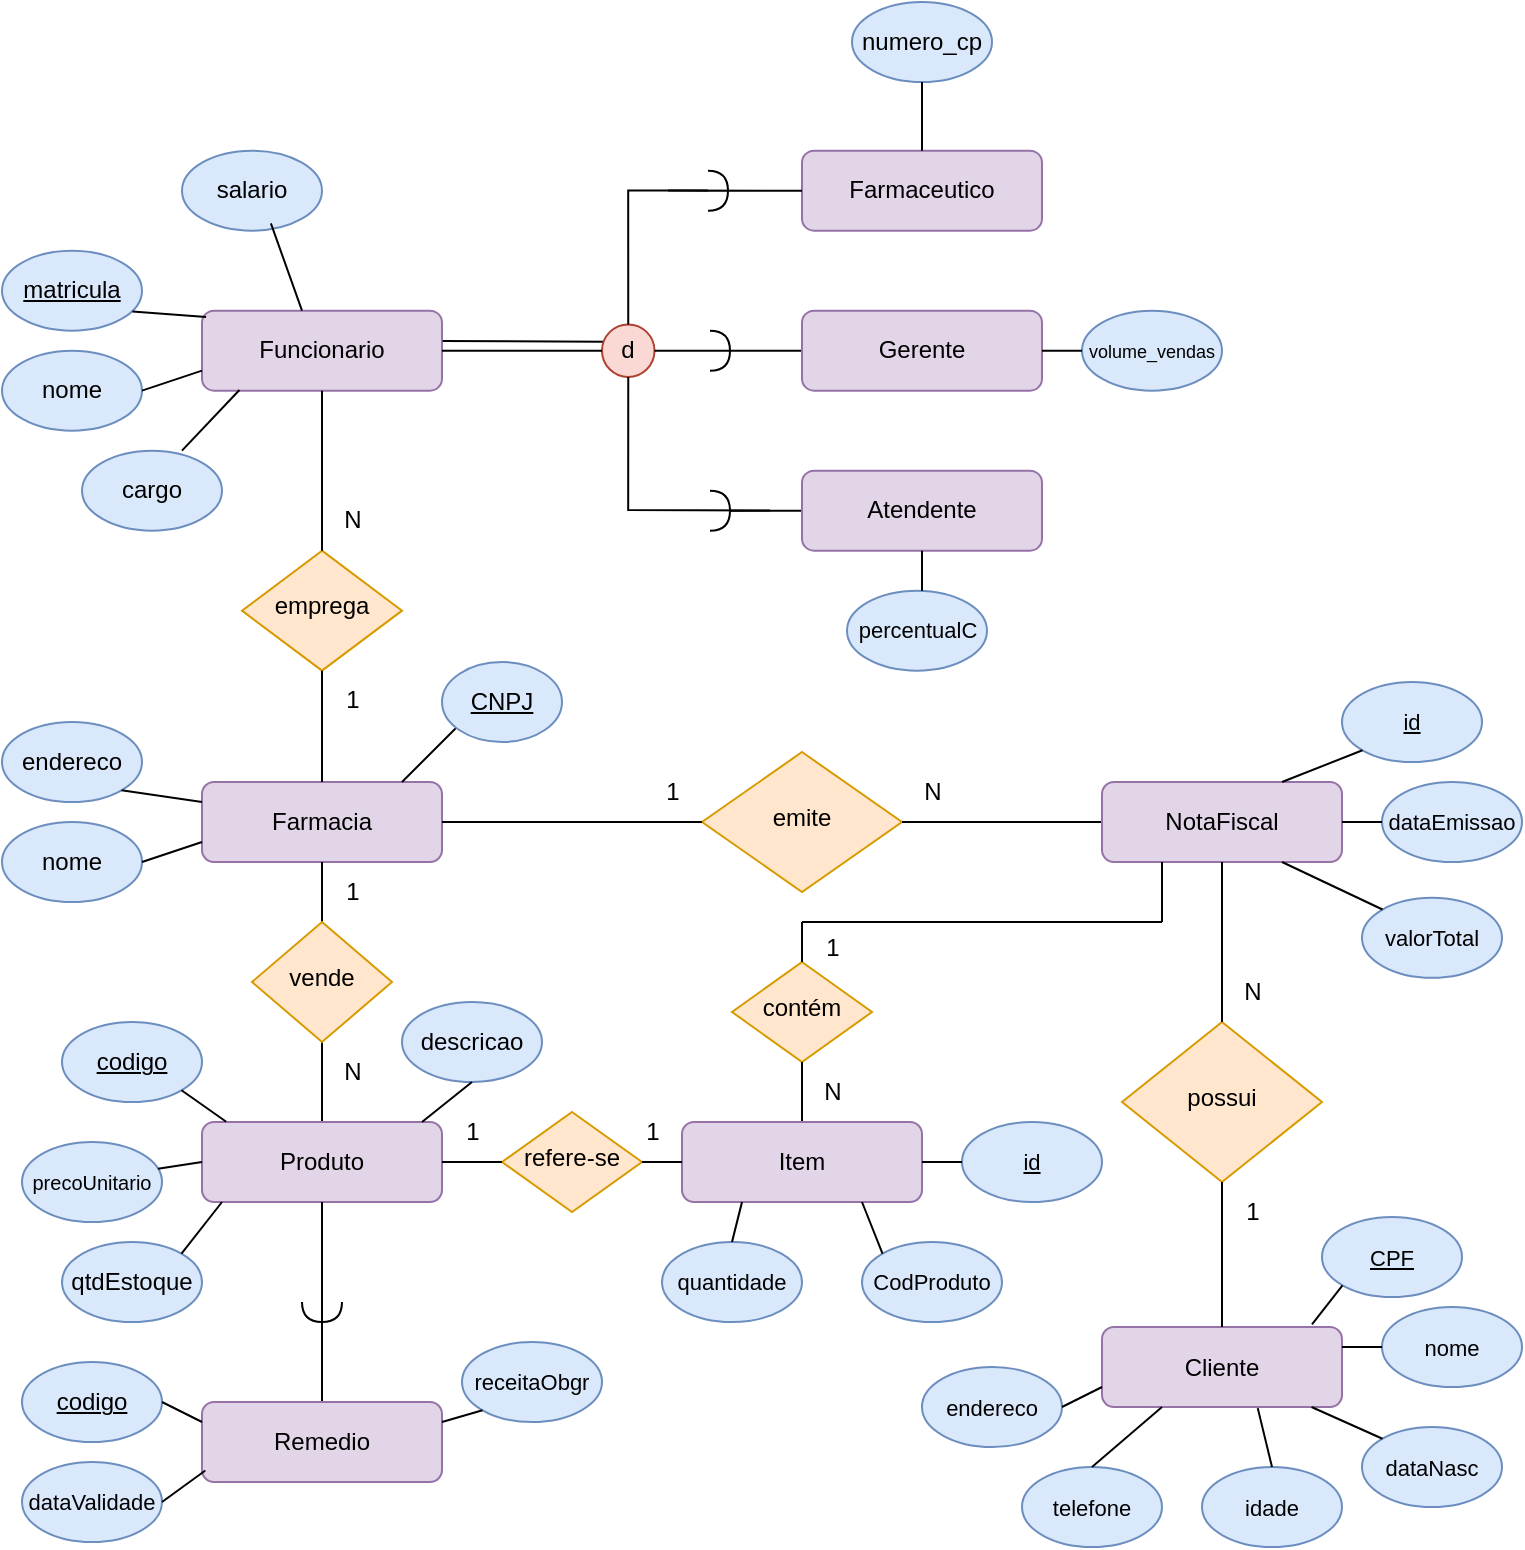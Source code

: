 <mxfile version="24.7.10">
  <diagram id="C5RBs43oDa-KdzZeNtuy" name="Page-1">
    <mxGraphModel dx="1009" dy="586" grid="1" gridSize="10" guides="1" tooltips="1" connect="1" arrows="1" fold="1" page="1" pageScale="1" pageWidth="827" pageHeight="1169" math="0" shadow="0">
      <root>
        <mxCell id="WIyWlLk6GJQsqaUBKTNV-0" />
        <mxCell id="WIyWlLk6GJQsqaUBKTNV-1" parent="WIyWlLk6GJQsqaUBKTNV-0" />
        <mxCell id="WIyWlLk6GJQsqaUBKTNV-3" value="Farmacia" style="rounded=1;whiteSpace=wrap;html=1;fontSize=12;glass=0;strokeWidth=1;shadow=0;fillColor=#e1d5e7;strokeColor=#9673a6;" parent="WIyWlLk6GJQsqaUBKTNV-1" vertex="1">
          <mxGeometry x="160" y="420" width="120" height="40" as="geometry" />
        </mxCell>
        <mxCell id="WIyWlLk6GJQsqaUBKTNV-6" value="emprega" style="rhombus;whiteSpace=wrap;html=1;shadow=0;fontFamily=Helvetica;fontSize=12;align=center;strokeWidth=1;spacing=6;spacingTop=-4;fillColor=#ffe6cc;strokeColor=#d79b00;" parent="WIyWlLk6GJQsqaUBKTNV-1" vertex="1">
          <mxGeometry x="180" y="304.32" width="80" height="60" as="geometry" />
        </mxCell>
        <mxCell id="WIyWlLk6GJQsqaUBKTNV-11" value="Funcionario" style="rounded=1;whiteSpace=wrap;html=1;fontSize=12;glass=0;strokeWidth=1;shadow=0;fillColor=#e1d5e7;strokeColor=#9673a6;" parent="WIyWlLk6GJQsqaUBKTNV-1" vertex="1">
          <mxGeometry x="160" y="184.32" width="120" height="40" as="geometry" />
        </mxCell>
        <mxCell id="MK8fDPFh58A5NtxFeI1J-0" value="" style="endArrow=none;html=1;rounded=0;exitX=0.5;exitY=1;exitDx=0;exitDy=0;entryX=0.5;entryY=0;entryDx=0;entryDy=0;" parent="WIyWlLk6GJQsqaUBKTNV-1" source="WIyWlLk6GJQsqaUBKTNV-11" target="WIyWlLk6GJQsqaUBKTNV-6" edge="1">
          <mxGeometry width="50" height="50" relative="1" as="geometry">
            <mxPoint x="220" y="184.32" as="sourcePoint" />
            <mxPoint x="220" y="274.32" as="targetPoint" />
          </mxGeometry>
        </mxCell>
        <mxCell id="MK8fDPFh58A5NtxFeI1J-2" value="" style="endArrow=none;html=1;rounded=0;" parent="WIyWlLk6GJQsqaUBKTNV-1" edge="1">
          <mxGeometry width="50" height="50" relative="1" as="geometry">
            <mxPoint x="260" y="420" as="sourcePoint" />
            <mxPoint x="290" y="390" as="targetPoint" />
          </mxGeometry>
        </mxCell>
        <mxCell id="MK8fDPFh58A5NtxFeI1J-4" value="&lt;u&gt;CNPJ&lt;/u&gt;" style="ellipse;whiteSpace=wrap;html=1;fillColor=#dae8fc;strokeColor=#6c8ebf;" parent="WIyWlLk6GJQsqaUBKTNV-1" vertex="1">
          <mxGeometry x="280" y="360" width="60" height="40" as="geometry" />
        </mxCell>
        <mxCell id="MK8fDPFh58A5NtxFeI1J-5" value="nome" style="ellipse;whiteSpace=wrap;html=1;fillColor=#dae8fc;strokeColor=#6c8ebf;" parent="WIyWlLk6GJQsqaUBKTNV-1" vertex="1">
          <mxGeometry x="60" y="440" width="70" height="40" as="geometry" />
        </mxCell>
        <mxCell id="MK8fDPFh58A5NtxFeI1J-6" value="endereco" style="ellipse;whiteSpace=wrap;html=1;fillColor=#dae8fc;strokeColor=#6c8ebf;" parent="WIyWlLk6GJQsqaUBKTNV-1" vertex="1">
          <mxGeometry x="60" y="390" width="70" height="40" as="geometry" />
        </mxCell>
        <mxCell id="MK8fDPFh58A5NtxFeI1J-7" value="" style="endArrow=none;html=1;rounded=0;entryX=1;entryY=0.5;entryDx=0;entryDy=0;" parent="WIyWlLk6GJQsqaUBKTNV-1" target="MK8fDPFh58A5NtxFeI1J-5" edge="1">
          <mxGeometry width="50" height="50" relative="1" as="geometry">
            <mxPoint x="160" y="450" as="sourcePoint" />
            <mxPoint x="260" y="370" as="targetPoint" />
          </mxGeometry>
        </mxCell>
        <mxCell id="MK8fDPFh58A5NtxFeI1J-8" value="" style="endArrow=none;html=1;rounded=0;entryX=1;entryY=1;entryDx=0;entryDy=0;exitX=0;exitY=0.25;exitDx=0;exitDy=0;" parent="WIyWlLk6GJQsqaUBKTNV-1" source="WIyWlLk6GJQsqaUBKTNV-3" target="MK8fDPFh58A5NtxFeI1J-6" edge="1">
          <mxGeometry width="50" height="50" relative="1" as="geometry">
            <mxPoint x="170" y="420" as="sourcePoint" />
            <mxPoint x="220" y="370" as="targetPoint" />
          </mxGeometry>
        </mxCell>
        <mxCell id="MK8fDPFh58A5NtxFeI1J-9" value="&lt;u&gt;matricula&lt;/u&gt;" style="ellipse;whiteSpace=wrap;html=1;fillColor=#dae8fc;strokeColor=#6c8ebf;" parent="WIyWlLk6GJQsqaUBKTNV-1" vertex="1">
          <mxGeometry x="60" y="154.32" width="70" height="40" as="geometry" />
        </mxCell>
        <mxCell id="MK8fDPFh58A5NtxFeI1J-10" value="nome" style="ellipse;whiteSpace=wrap;html=1;fillColor=#dae8fc;strokeColor=#6c8ebf;" parent="WIyWlLk6GJQsqaUBKTNV-1" vertex="1">
          <mxGeometry x="60" y="204.32" width="70" height="40" as="geometry" />
        </mxCell>
        <mxCell id="MK8fDPFh58A5NtxFeI1J-11" value="cargo" style="ellipse;whiteSpace=wrap;html=1;fillColor=#dae8fc;strokeColor=#6c8ebf;" parent="WIyWlLk6GJQsqaUBKTNV-1" vertex="1">
          <mxGeometry x="100" y="254.32" width="70" height="40" as="geometry" />
        </mxCell>
        <mxCell id="MK8fDPFh58A5NtxFeI1J-12" value="salario" style="ellipse;whiteSpace=wrap;html=1;fillColor=#dae8fc;strokeColor=#6c8ebf;" parent="WIyWlLk6GJQsqaUBKTNV-1" vertex="1">
          <mxGeometry x="150" y="104.32" width="70" height="40" as="geometry" />
        </mxCell>
        <mxCell id="MK8fDPFh58A5NtxFeI1J-13" value="" style="endArrow=none;html=1;rounded=0;exitX=0.931;exitY=0.76;exitDx=0;exitDy=0;exitPerimeter=0;entryX=0.017;entryY=0.08;entryDx=0;entryDy=0;entryPerimeter=0;" parent="WIyWlLk6GJQsqaUBKTNV-1" source="MK8fDPFh58A5NtxFeI1J-9" target="WIyWlLk6GJQsqaUBKTNV-11" edge="1">
          <mxGeometry width="50" height="50" relative="1" as="geometry">
            <mxPoint x="360" y="184.32" as="sourcePoint" />
            <mxPoint x="410" y="134.32" as="targetPoint" />
          </mxGeometry>
        </mxCell>
        <mxCell id="MK8fDPFh58A5NtxFeI1J-14" value="" style="endArrow=none;html=1;rounded=0;exitX=1;exitY=0.5;exitDx=0;exitDy=0;entryX=0;entryY=0.75;entryDx=0;entryDy=0;" parent="WIyWlLk6GJQsqaUBKTNV-1" source="MK8fDPFh58A5NtxFeI1J-10" target="WIyWlLk6GJQsqaUBKTNV-11" edge="1">
          <mxGeometry width="50" height="50" relative="1" as="geometry">
            <mxPoint x="180" y="194.32" as="sourcePoint" />
            <mxPoint x="230" y="144.32" as="targetPoint" />
          </mxGeometry>
        </mxCell>
        <mxCell id="MK8fDPFh58A5NtxFeI1J-15" value="" style="endArrow=none;html=1;rounded=0;exitX=0.714;exitY=0;exitDx=0;exitDy=0;exitPerimeter=0;entryX=0.156;entryY=0.992;entryDx=0;entryDy=0;entryPerimeter=0;" parent="WIyWlLk6GJQsqaUBKTNV-1" source="MK8fDPFh58A5NtxFeI1J-11" target="WIyWlLk6GJQsqaUBKTNV-11" edge="1">
          <mxGeometry width="50" height="50" relative="1" as="geometry">
            <mxPoint x="180" y="194.32" as="sourcePoint" />
            <mxPoint x="230" y="144.32" as="targetPoint" />
          </mxGeometry>
        </mxCell>
        <mxCell id="MK8fDPFh58A5NtxFeI1J-16" value="" style="endArrow=none;html=1;rounded=0;exitX=0.635;exitY=0.909;exitDx=0;exitDy=0;exitPerimeter=0;" parent="WIyWlLk6GJQsqaUBKTNV-1" source="MK8fDPFh58A5NtxFeI1J-12" edge="1">
          <mxGeometry width="50" height="50" relative="1" as="geometry">
            <mxPoint x="180" y="194.32" as="sourcePoint" />
            <mxPoint x="210" y="184.32" as="targetPoint" />
          </mxGeometry>
        </mxCell>
        <mxCell id="MK8fDPFh58A5NtxFeI1J-17" value="" style="endArrow=none;html=1;rounded=0;exitX=1.003;exitY=0.38;exitDx=0;exitDy=0;exitPerimeter=0;entryX=0.061;entryY=0.332;entryDx=0;entryDy=0;entryPerimeter=0;strokeColor=#000000;" parent="WIyWlLk6GJQsqaUBKTNV-1" source="WIyWlLk6GJQsqaUBKTNV-11" target="MK8fDPFh58A5NtxFeI1J-19" edge="1">
          <mxGeometry width="50" height="50" relative="1" as="geometry">
            <mxPoint x="280" y="239.6" as="sourcePoint" />
            <mxPoint x="360" y="239.6" as="targetPoint" />
          </mxGeometry>
        </mxCell>
        <mxCell id="MK8fDPFh58A5NtxFeI1J-19" value="d" style="ellipse;whiteSpace=wrap;html=1;aspect=fixed;fillColor=#fad9d5;strokeColor=#ae4132;" parent="WIyWlLk6GJQsqaUBKTNV-1" vertex="1">
          <mxGeometry x="360" y="191.2" width="26.25" height="26.25" as="geometry" />
        </mxCell>
        <mxCell id="MK8fDPFh58A5NtxFeI1J-31" value="" style="endArrow=none;html=1;rounded=0;exitX=1;exitY=0.5;exitDx=0;exitDy=0;entryX=0;entryY=0.5;entryDx=0;entryDy=0;" parent="WIyWlLk6GJQsqaUBKTNV-1" source="MK8fDPFh58A5NtxFeI1J-19" target="MK8fDPFh58A5NtxFeI1J-42" edge="1">
          <mxGeometry width="50" height="50" relative="1" as="geometry">
            <mxPoint x="340" y="184.32" as="sourcePoint" />
            <mxPoint x="440" y="204.32" as="targetPoint" />
          </mxGeometry>
        </mxCell>
        <mxCell id="MK8fDPFh58A5NtxFeI1J-34" value="" style="endArrow=none;html=1;rounded=0;entryX=0;entryY=0.5;entryDx=0;entryDy=0;" parent="WIyWlLk6GJQsqaUBKTNV-1" source="9b90MbuNXG74h5Mg-5Mk-2" target="MK8fDPFh58A5NtxFeI1J-41" edge="1">
          <mxGeometry width="50" height="50" relative="1" as="geometry">
            <mxPoint x="370" y="284.32" as="sourcePoint" />
            <mxPoint x="440" y="284.32" as="targetPoint" />
          </mxGeometry>
        </mxCell>
        <mxCell id="MK8fDPFh58A5NtxFeI1J-40" value="Farmaceutico" style="rounded=1;whiteSpace=wrap;html=1;fontSize=12;glass=0;strokeWidth=1;shadow=0;fillColor=#e1d5e7;strokeColor=#9673a6;" parent="WIyWlLk6GJQsqaUBKTNV-1" vertex="1">
          <mxGeometry x="460" y="104.32" width="120" height="40" as="geometry" />
        </mxCell>
        <mxCell id="MK8fDPFh58A5NtxFeI1J-41" value="Atendente" style="rounded=1;whiteSpace=wrap;html=1;fontSize=12;glass=0;strokeWidth=1;shadow=0;fillColor=#e1d5e7;strokeColor=#9673a6;" parent="WIyWlLk6GJQsqaUBKTNV-1" vertex="1">
          <mxGeometry x="460" y="264.32" width="120" height="40" as="geometry" />
        </mxCell>
        <mxCell id="MK8fDPFh58A5NtxFeI1J-42" value="Gerente" style="rounded=1;whiteSpace=wrap;html=1;fontSize=12;glass=0;strokeWidth=1;shadow=0;fillColor=#e1d5e7;strokeColor=#9673a6;" parent="WIyWlLk6GJQsqaUBKTNV-1" vertex="1">
          <mxGeometry x="460" y="184.32" width="120" height="40" as="geometry" />
        </mxCell>
        <mxCell id="MK8fDPFh58A5NtxFeI1J-45" value="numero_cp" style="ellipse;whiteSpace=wrap;html=1;fillColor=#dae8fc;strokeColor=#6c8ebf;" parent="WIyWlLk6GJQsqaUBKTNV-1" vertex="1">
          <mxGeometry x="485" y="30" width="70" height="40" as="geometry" />
        </mxCell>
        <mxCell id="MK8fDPFh58A5NtxFeI1J-48" value="&lt;font style=&quot;font-size: 9px;&quot;&gt;volume_vendas&lt;/font&gt;" style="ellipse;whiteSpace=wrap;html=1;fillColor=#dae8fc;strokeColor=#6c8ebf;" parent="WIyWlLk6GJQsqaUBKTNV-1" vertex="1">
          <mxGeometry x="600" y="184.33" width="70" height="40" as="geometry" />
        </mxCell>
        <mxCell id="MK8fDPFh58A5NtxFeI1J-50" value="&lt;font style=&quot;font-size: 11px;&quot;&gt;percentualC&lt;/font&gt;" style="ellipse;whiteSpace=wrap;html=1;fillColor=#dae8fc;strokeColor=#6c8ebf;" parent="WIyWlLk6GJQsqaUBKTNV-1" vertex="1">
          <mxGeometry x="482.5" y="324.32" width="70" height="40" as="geometry" />
        </mxCell>
        <mxCell id="MK8fDPFh58A5NtxFeI1J-52" value="" style="endArrow=none;html=1;rounded=0;entryX=0.5;entryY=1;entryDx=0;entryDy=0;exitX=0.5;exitY=0;exitDx=0;exitDy=0;" parent="WIyWlLk6GJQsqaUBKTNV-1" target="MK8fDPFh58A5NtxFeI1J-45" edge="1" source="MK8fDPFh58A5NtxFeI1J-40">
          <mxGeometry width="50" height="50" relative="1" as="geometry">
            <mxPoint x="580" y="114.32" as="sourcePoint" />
            <mxPoint x="560" y="90.32" as="targetPoint" />
          </mxGeometry>
        </mxCell>
        <mxCell id="MK8fDPFh58A5NtxFeI1J-54" value="" style="endArrow=none;html=1;rounded=0;entryX=0;entryY=0.5;entryDx=0;entryDy=0;exitX=1;exitY=0.5;exitDx=0;exitDy=0;" parent="WIyWlLk6GJQsqaUBKTNV-1" source="MK8fDPFh58A5NtxFeI1J-42" target="MK8fDPFh58A5NtxFeI1J-48" edge="1">
          <mxGeometry width="50" height="50" relative="1" as="geometry">
            <mxPoint x="565" y="134.32" as="sourcePoint" />
            <mxPoint x="580" y="110.32" as="targetPoint" />
          </mxGeometry>
        </mxCell>
        <mxCell id="MK8fDPFh58A5NtxFeI1J-55" value="" style="endArrow=none;html=1;rounded=0;entryX=0.5;entryY=0;entryDx=0;entryDy=0;exitX=0.5;exitY=1;exitDx=0;exitDy=0;" parent="WIyWlLk6GJQsqaUBKTNV-1" source="MK8fDPFh58A5NtxFeI1J-41" edge="1">
          <mxGeometry width="50" height="50" relative="1" as="geometry">
            <mxPoint x="575" y="144.32" as="sourcePoint" />
            <mxPoint x="520" y="324.32" as="targetPoint" />
          </mxGeometry>
        </mxCell>
        <mxCell id="MK8fDPFh58A5NtxFeI1J-57" value="" style="endArrow=none;html=1;rounded=0;exitX=1;exitY=0.5;exitDx=0;exitDy=0;entryX=0;entryY=0.5;entryDx=0;entryDy=0;entryPerimeter=0;fontColor=#FF0000;strokeColor=#000000;" parent="WIyWlLk6GJQsqaUBKTNV-1" source="WIyWlLk6GJQsqaUBKTNV-11" target="MK8fDPFh58A5NtxFeI1J-19" edge="1">
          <mxGeometry width="50" height="50" relative="1" as="geometry">
            <mxPoint x="260" y="270" as="sourcePoint" />
            <mxPoint x="310" y="220" as="targetPoint" />
          </mxGeometry>
        </mxCell>
        <mxCell id="9b90MbuNXG74h5Mg-5Mk-79" style="edgeStyle=orthogonalEdgeStyle;rounded=0;orthogonalLoop=1;jettySize=auto;html=1;exitX=0;exitY=0.5;exitDx=0;exitDy=0;exitPerimeter=0;entryX=0;entryY=0.5;entryDx=0;entryDy=0;endArrow=none;endFill=0;" parent="WIyWlLk6GJQsqaUBKTNV-1" source="9b90MbuNXG74h5Mg-5Mk-0" target="MK8fDPFh58A5NtxFeI1J-40" edge="1">
          <mxGeometry relative="1" as="geometry">
            <Array as="points">
              <mxPoint x="393" y="124" />
              <mxPoint x="443" y="124" />
            </Array>
          </mxGeometry>
        </mxCell>
        <mxCell id="9b90MbuNXG74h5Mg-5Mk-80" style="edgeStyle=orthogonalEdgeStyle;rounded=0;orthogonalLoop=1;jettySize=auto;html=1;entryX=0.5;entryY=0;entryDx=0;entryDy=0;endArrow=none;endFill=0;" parent="WIyWlLk6GJQsqaUBKTNV-1" source="9b90MbuNXG74h5Mg-5Mk-0" target="MK8fDPFh58A5NtxFeI1J-19" edge="1">
          <mxGeometry relative="1" as="geometry" />
        </mxCell>
        <mxCell id="9b90MbuNXG74h5Mg-5Mk-0" value="" style="shape=requiredInterface;html=1;verticalLabelPosition=bottom;sketch=0;" parent="WIyWlLk6GJQsqaUBKTNV-1" vertex="1">
          <mxGeometry x="413" y="114.32" width="10" height="20" as="geometry" />
        </mxCell>
        <mxCell id="9b90MbuNXG74h5Mg-5Mk-1" value="" style="shape=requiredInterface;html=1;verticalLabelPosition=bottom;sketch=0;" parent="WIyWlLk6GJQsqaUBKTNV-1" vertex="1">
          <mxGeometry x="414" y="194.33" width="10" height="20" as="geometry" />
        </mxCell>
        <mxCell id="9b90MbuNXG74h5Mg-5Mk-77" style="edgeStyle=orthogonalEdgeStyle;rounded=0;orthogonalLoop=1;jettySize=auto;html=1;exitX=1;exitY=0.5;exitDx=0;exitDy=0;exitPerimeter=0;endArrow=none;endFill=0;entryX=0.5;entryY=1;entryDx=0;entryDy=0;" parent="WIyWlLk6GJQsqaUBKTNV-1" source="9b90MbuNXG74h5Mg-5Mk-2" target="MK8fDPFh58A5NtxFeI1J-19" edge="1">
          <mxGeometry relative="1" as="geometry">
            <mxPoint x="370" y="284.439" as="targetPoint" />
            <Array as="points">
              <mxPoint x="444" y="284" />
              <mxPoint x="373" y="284" />
            </Array>
          </mxGeometry>
        </mxCell>
        <mxCell id="9b90MbuNXG74h5Mg-5Mk-2" value="" style="shape=requiredInterface;html=1;verticalLabelPosition=bottom;sketch=0;" parent="WIyWlLk6GJQsqaUBKTNV-1" vertex="1">
          <mxGeometry x="414" y="274.32" width="10" height="20" as="geometry" />
        </mxCell>
        <mxCell id="9b90MbuNXG74h5Mg-5Mk-4" value="" style="endArrow=none;html=1;rounded=0;exitX=0.5;exitY=0;exitDx=0;exitDy=0;entryX=0.5;entryY=1;entryDx=0;entryDy=0;" parent="WIyWlLk6GJQsqaUBKTNV-1" source="WIyWlLk6GJQsqaUBKTNV-3" target="WIyWlLk6GJQsqaUBKTNV-6" edge="1">
          <mxGeometry width="50" height="50" relative="1" as="geometry">
            <mxPoint x="310" y="420" as="sourcePoint" />
            <mxPoint x="360" y="370" as="targetPoint" />
          </mxGeometry>
        </mxCell>
        <mxCell id="9b90MbuNXG74h5Mg-5Mk-5" value="" style="endArrow=none;html=1;rounded=0;exitX=0.5;exitY=1;exitDx=0;exitDy=0;" parent="WIyWlLk6GJQsqaUBKTNV-1" source="9b90MbuNXG74h5Mg-5Mk-7" edge="1">
          <mxGeometry width="50" height="50" relative="1" as="geometry">
            <mxPoint x="310" y="540" as="sourcePoint" />
            <mxPoint x="220" y="590" as="targetPoint" />
          </mxGeometry>
        </mxCell>
        <mxCell id="9b90MbuNXG74h5Mg-5Mk-9" value="Produto" style="rounded=1;whiteSpace=wrap;html=1;fontSize=12;glass=0;strokeWidth=1;shadow=0;fillColor=#e1d5e7;strokeColor=#9673a6;" parent="WIyWlLk6GJQsqaUBKTNV-1" vertex="1">
          <mxGeometry x="160" y="590" width="120" height="40" as="geometry" />
        </mxCell>
        <mxCell id="9b90MbuNXG74h5Mg-5Mk-10" value="descricao" style="ellipse;whiteSpace=wrap;html=1;fillColor=#dae8fc;strokeColor=#6c8ebf;" parent="WIyWlLk6GJQsqaUBKTNV-1" vertex="1">
          <mxGeometry x="260" y="530" width="70" height="40" as="geometry" />
        </mxCell>
        <mxCell id="9b90MbuNXG74h5Mg-5Mk-11" value="qtdEstoque" style="ellipse;whiteSpace=wrap;html=1;fillColor=#dae8fc;strokeColor=#6c8ebf;" parent="WIyWlLk6GJQsqaUBKTNV-1" vertex="1">
          <mxGeometry x="90" y="650" width="70" height="40" as="geometry" />
        </mxCell>
        <mxCell id="9b90MbuNXG74h5Mg-5Mk-12" value="&lt;font style=&quot;font-size: 10px;&quot;&gt;precoUnitario&lt;/font&gt;" style="ellipse;whiteSpace=wrap;html=1;fillColor=#dae8fc;strokeColor=#6c8ebf;" parent="WIyWlLk6GJQsqaUBKTNV-1" vertex="1">
          <mxGeometry x="70" y="600" width="70" height="40" as="geometry" />
        </mxCell>
        <mxCell id="9b90MbuNXG74h5Mg-5Mk-13" value="&lt;u&gt;codigo&lt;/u&gt;" style="ellipse;whiteSpace=wrap;html=1;fillColor=#dae8fc;strokeColor=#6c8ebf;" parent="WIyWlLk6GJQsqaUBKTNV-1" vertex="1">
          <mxGeometry x="90" y="540" width="70" height="40" as="geometry" />
        </mxCell>
        <mxCell id="9b90MbuNXG74h5Mg-5Mk-14" value="" style="endArrow=none;html=1;rounded=0;exitX=1;exitY=0;exitDx=0;exitDy=0;" parent="WIyWlLk6GJQsqaUBKTNV-1" source="9b90MbuNXG74h5Mg-5Mk-11" edge="1">
          <mxGeometry width="50" height="50" relative="1" as="geometry">
            <mxPoint x="310" y="640" as="sourcePoint" />
            <mxPoint x="170" y="630" as="targetPoint" />
          </mxGeometry>
        </mxCell>
        <mxCell id="9b90MbuNXG74h5Mg-5Mk-15" value="" style="endArrow=none;html=1;rounded=0;exitX=0.971;exitY=0.335;exitDx=0;exitDy=0;entryX=0;entryY=0.5;entryDx=0;entryDy=0;exitPerimeter=0;" parent="WIyWlLk6GJQsqaUBKTNV-1" source="9b90MbuNXG74h5Mg-5Mk-12" target="9b90MbuNXG74h5Mg-5Mk-9" edge="1">
          <mxGeometry width="50" height="50" relative="1" as="geometry">
            <mxPoint x="149" y="676" as="sourcePoint" />
            <mxPoint x="200" y="640" as="targetPoint" />
          </mxGeometry>
        </mxCell>
        <mxCell id="9b90MbuNXG74h5Mg-5Mk-16" value="" style="endArrow=none;html=1;rounded=0;exitX=1;exitY=1;exitDx=0;exitDy=0;entryX=0.101;entryY=-0.003;entryDx=0;entryDy=0;entryPerimeter=0;" parent="WIyWlLk6GJQsqaUBKTNV-1" source="9b90MbuNXG74h5Mg-5Mk-13" target="9b90MbuNXG74h5Mg-5Mk-9" edge="1">
          <mxGeometry width="50" height="50" relative="1" as="geometry">
            <mxPoint x="159" y="686" as="sourcePoint" />
            <mxPoint x="210" y="650" as="targetPoint" />
          </mxGeometry>
        </mxCell>
        <mxCell id="9b90MbuNXG74h5Mg-5Mk-17" value="" style="endArrow=none;html=1;rounded=0;exitX=1;exitY=0;exitDx=0;exitDy=0;entryX=0.5;entryY=1;entryDx=0;entryDy=0;" parent="WIyWlLk6GJQsqaUBKTNV-1" target="9b90MbuNXG74h5Mg-5Mk-10" edge="1">
          <mxGeometry width="50" height="50" relative="1" as="geometry">
            <mxPoint x="270" y="590" as="sourcePoint" />
            <mxPoint x="321" y="554" as="targetPoint" />
          </mxGeometry>
        </mxCell>
        <mxCell id="9b90MbuNXG74h5Mg-5Mk-18" value="" style="endArrow=none;html=1;rounded=0;" parent="WIyWlLk6GJQsqaUBKTNV-1" edge="1">
          <mxGeometry width="50" height="50" relative="1" as="geometry">
            <mxPoint x="220" y="680" as="sourcePoint" />
            <mxPoint x="220" y="750" as="targetPoint" />
          </mxGeometry>
        </mxCell>
        <mxCell id="9b90MbuNXG74h5Mg-5Mk-19" value="" style="endArrow=none;html=1;rounded=0;exitX=0.5;exitY=1;exitDx=0;exitDy=0;entryX=0.5;entryY=0;entryDx=0;entryDy=0;" parent="WIyWlLk6GJQsqaUBKTNV-1" source="WIyWlLk6GJQsqaUBKTNV-3" target="9b90MbuNXG74h5Mg-5Mk-7" edge="1">
          <mxGeometry width="50" height="50" relative="1" as="geometry">
            <mxPoint x="220" y="460" as="sourcePoint" />
            <mxPoint x="220" y="485" as="targetPoint" />
          </mxGeometry>
        </mxCell>
        <mxCell id="9b90MbuNXG74h5Mg-5Mk-7" value="vende" style="rhombus;whiteSpace=wrap;html=1;shadow=0;fontFamily=Helvetica;fontSize=12;align=center;strokeWidth=1;spacing=6;spacingTop=-4;fillColor=#ffe6cc;strokeColor=#d79b00;" parent="WIyWlLk6GJQsqaUBKTNV-1" vertex="1">
          <mxGeometry x="185" y="490" width="70" height="60" as="geometry" />
        </mxCell>
        <mxCell id="9b90MbuNXG74h5Mg-5Mk-21" value="" style="endArrow=none;html=1;rounded=0;exitX=0.5;exitY=1;exitDx=0;exitDy=0;" parent="WIyWlLk6GJQsqaUBKTNV-1" source="9b90MbuNXG74h5Mg-5Mk-9" target="9b90MbuNXG74h5Mg-5Mk-20" edge="1">
          <mxGeometry width="50" height="50" relative="1" as="geometry">
            <mxPoint x="220" y="630" as="sourcePoint" />
            <mxPoint x="220" y="750" as="targetPoint" />
          </mxGeometry>
        </mxCell>
        <mxCell id="9b90MbuNXG74h5Mg-5Mk-20" value="" style="shape=requiredInterface;html=1;verticalLabelPosition=bottom;sketch=0;direction=south;" parent="WIyWlLk6GJQsqaUBKTNV-1" vertex="1">
          <mxGeometry x="210" y="680" width="20" height="10" as="geometry" />
        </mxCell>
        <mxCell id="9b90MbuNXG74h5Mg-5Mk-22" value="Remedio" style="rounded=1;whiteSpace=wrap;html=1;fontSize=12;glass=0;strokeWidth=1;shadow=0;fillColor=#e1d5e7;strokeColor=#9673a6;" parent="WIyWlLk6GJQsqaUBKTNV-1" vertex="1">
          <mxGeometry x="160" y="730" width="120" height="40" as="geometry" />
        </mxCell>
        <mxCell id="9b90MbuNXG74h5Mg-5Mk-24" value="&lt;font style=&quot;font-size: 11px;&quot;&gt;receitaObgr&lt;/font&gt;" style="ellipse;whiteSpace=wrap;html=1;fillColor=#dae8fc;strokeColor=#6c8ebf;" parent="WIyWlLk6GJQsqaUBKTNV-1" vertex="1">
          <mxGeometry x="290" y="700" width="70" height="40" as="geometry" />
        </mxCell>
        <mxCell id="9b90MbuNXG74h5Mg-5Mk-25" value="&lt;u&gt;codigo&lt;/u&gt;" style="ellipse;whiteSpace=wrap;html=1;fillColor=#dae8fc;strokeColor=#6c8ebf;" parent="WIyWlLk6GJQsqaUBKTNV-1" vertex="1">
          <mxGeometry x="70" y="710" width="70" height="40" as="geometry" />
        </mxCell>
        <mxCell id="9b90MbuNXG74h5Mg-5Mk-26" value="&lt;font style=&quot;font-size: 11px;&quot;&gt;dataValidade&lt;/font&gt;" style="ellipse;whiteSpace=wrap;html=1;fillColor=#dae8fc;strokeColor=#6c8ebf;" parent="WIyWlLk6GJQsqaUBKTNV-1" vertex="1">
          <mxGeometry x="70" y="760" width="70" height="40" as="geometry" />
        </mxCell>
        <mxCell id="9b90MbuNXG74h5Mg-5Mk-27" value="" style="endArrow=none;html=1;rounded=0;exitX=1;exitY=0.5;exitDx=0;exitDy=0;entryX=0.014;entryY=0.857;entryDx=0;entryDy=0;entryPerimeter=0;" parent="WIyWlLk6GJQsqaUBKTNV-1" source="9b90MbuNXG74h5Mg-5Mk-26" target="9b90MbuNXG74h5Mg-5Mk-22" edge="1">
          <mxGeometry width="50" height="50" relative="1" as="geometry">
            <mxPoint x="270" y="790" as="sourcePoint" />
            <mxPoint x="320" y="740" as="targetPoint" />
          </mxGeometry>
        </mxCell>
        <mxCell id="9b90MbuNXG74h5Mg-5Mk-28" value="" style="endArrow=none;html=1;rounded=0;exitX=1;exitY=0.5;exitDx=0;exitDy=0;entryX=0;entryY=0.25;entryDx=0;entryDy=0;" parent="WIyWlLk6GJQsqaUBKTNV-1" source="9b90MbuNXG74h5Mg-5Mk-25" target="9b90MbuNXG74h5Mg-5Mk-22" edge="1">
          <mxGeometry width="50" height="50" relative="1" as="geometry">
            <mxPoint x="150" y="800" as="sourcePoint" />
            <mxPoint x="200" y="780" as="targetPoint" />
          </mxGeometry>
        </mxCell>
        <mxCell id="9b90MbuNXG74h5Mg-5Mk-29" value="" style="endArrow=none;html=1;rounded=0;exitX=1;exitY=0.25;exitDx=0;exitDy=0;entryX=0;entryY=1;entryDx=0;entryDy=0;" parent="WIyWlLk6GJQsqaUBKTNV-1" source="9b90MbuNXG74h5Mg-5Mk-22" target="9b90MbuNXG74h5Mg-5Mk-24" edge="1">
          <mxGeometry width="50" height="50" relative="1" as="geometry">
            <mxPoint x="160" y="810" as="sourcePoint" />
            <mxPoint x="210" y="790" as="targetPoint" />
          </mxGeometry>
        </mxCell>
        <mxCell id="9b90MbuNXG74h5Mg-5Mk-30" value="emite" style="rhombus;whiteSpace=wrap;html=1;shadow=0;fontFamily=Helvetica;fontSize=12;align=center;strokeWidth=1;spacing=6;spacingTop=-4;fillColor=#ffe6cc;strokeColor=#d79b00;" parent="WIyWlLk6GJQsqaUBKTNV-1" vertex="1">
          <mxGeometry x="410" y="405" width="100" height="70" as="geometry" />
        </mxCell>
        <mxCell id="9b90MbuNXG74h5Mg-5Mk-31" value="" style="endArrow=none;html=1;rounded=0;exitX=1;exitY=0.5;exitDx=0;exitDy=0;entryX=0;entryY=0.5;entryDx=0;entryDy=0;" parent="WIyWlLk6GJQsqaUBKTNV-1" source="WIyWlLk6GJQsqaUBKTNV-3" target="9b90MbuNXG74h5Mg-5Mk-30" edge="1">
          <mxGeometry width="50" height="50" relative="1" as="geometry">
            <mxPoint x="420" y="480" as="sourcePoint" />
            <mxPoint x="350" y="440" as="targetPoint" />
          </mxGeometry>
        </mxCell>
        <mxCell id="9b90MbuNXG74h5Mg-5Mk-32" value="" style="endArrow=none;html=1;rounded=0;exitX=1;exitY=0.5;exitDx=0;exitDy=0;entryX=0;entryY=0.5;entryDx=0;entryDy=0;" parent="WIyWlLk6GJQsqaUBKTNV-1" source="9b90MbuNXG74h5Mg-5Mk-30" target="9b90MbuNXG74h5Mg-5Mk-33" edge="1">
          <mxGeometry width="50" height="50" relative="1" as="geometry">
            <mxPoint x="420" y="480" as="sourcePoint" />
            <mxPoint x="520" y="440" as="targetPoint" />
          </mxGeometry>
        </mxCell>
        <mxCell id="9b90MbuNXG74h5Mg-5Mk-33" value="NotaFiscal" style="rounded=1;whiteSpace=wrap;html=1;fontSize=12;glass=0;strokeWidth=1;shadow=0;fillColor=#e1d5e7;strokeColor=#9673a6;" parent="WIyWlLk6GJQsqaUBKTNV-1" vertex="1">
          <mxGeometry x="610" y="420" width="120" height="40" as="geometry" />
        </mxCell>
        <mxCell id="9b90MbuNXG74h5Mg-5Mk-34" value="&lt;font style=&quot;font-size: 11px;&quot;&gt;valorTotal&lt;/font&gt;" style="ellipse;whiteSpace=wrap;html=1;fillColor=#dae8fc;strokeColor=#6c8ebf;" parent="WIyWlLk6GJQsqaUBKTNV-1" vertex="1">
          <mxGeometry x="740" y="477.9" width="70" height="40" as="geometry" />
        </mxCell>
        <mxCell id="9b90MbuNXG74h5Mg-5Mk-35" value="&lt;font style=&quot;font-size: 11px;&quot;&gt;dataEmissao&lt;/font&gt;" style="ellipse;whiteSpace=wrap;html=1;fillColor=#dae8fc;strokeColor=#6c8ebf;" parent="WIyWlLk6GJQsqaUBKTNV-1" vertex="1">
          <mxGeometry x="750" y="420" width="70" height="40" as="geometry" />
        </mxCell>
        <mxCell id="9b90MbuNXG74h5Mg-5Mk-36" value="&lt;font style=&quot;font-size: 11px;&quot;&gt;&lt;u&gt;id&lt;/u&gt;&lt;/font&gt;" style="ellipse;whiteSpace=wrap;html=1;fillColor=#dae8fc;strokeColor=#6c8ebf;" parent="WIyWlLk6GJQsqaUBKTNV-1" vertex="1">
          <mxGeometry x="730" y="370" width="70" height="40" as="geometry" />
        </mxCell>
        <mxCell id="9b90MbuNXG74h5Mg-5Mk-37" value="" style="endArrow=none;html=1;rounded=0;exitX=0.75;exitY=1;exitDx=0;exitDy=0;entryX=0;entryY=0;entryDx=0;entryDy=0;" parent="WIyWlLk6GJQsqaUBKTNV-1" source="9b90MbuNXG74h5Mg-5Mk-33" target="9b90MbuNXG74h5Mg-5Mk-34" edge="1">
          <mxGeometry width="50" height="50" relative="1" as="geometry">
            <mxPoint x="560" y="427.9" as="sourcePoint" />
            <mxPoint x="610" y="377.9" as="targetPoint" />
          </mxGeometry>
        </mxCell>
        <mxCell id="9b90MbuNXG74h5Mg-5Mk-39" value="" style="endArrow=none;html=1;rounded=0;exitX=0.75;exitY=0;exitDx=0;exitDy=0;entryX=0;entryY=1;entryDx=0;entryDy=0;" parent="WIyWlLk6GJQsqaUBKTNV-1" source="9b90MbuNXG74h5Mg-5Mk-33" target="9b90MbuNXG74h5Mg-5Mk-36" edge="1">
          <mxGeometry width="50" height="50" relative="1" as="geometry">
            <mxPoint x="710" y="467.9" as="sourcePoint" />
            <mxPoint x="730" y="410" as="targetPoint" />
          </mxGeometry>
        </mxCell>
        <mxCell id="9b90MbuNXG74h5Mg-5Mk-40" value="" style="endArrow=none;html=1;rounded=0;exitX=1;exitY=0.5;exitDx=0;exitDy=0;entryX=0;entryY=0.5;entryDx=0;entryDy=0;" parent="WIyWlLk6GJQsqaUBKTNV-1" source="9b90MbuNXG74h5Mg-5Mk-33" target="9b90MbuNXG74h5Mg-5Mk-35" edge="1">
          <mxGeometry width="50" height="50" relative="1" as="geometry">
            <mxPoint x="720" y="477.9" as="sourcePoint" />
            <mxPoint x="770" y="503.9" as="targetPoint" />
          </mxGeometry>
        </mxCell>
        <mxCell id="9b90MbuNXG74h5Mg-5Mk-41" value="possui" style="rhombus;whiteSpace=wrap;html=1;shadow=0;fontFamily=Helvetica;fontSize=12;align=center;strokeWidth=1;spacing=6;spacingTop=-4;fillColor=#ffe6cc;strokeColor=#d79b00;" parent="WIyWlLk6GJQsqaUBKTNV-1" vertex="1">
          <mxGeometry x="620" y="540" width="100" height="80" as="geometry" />
        </mxCell>
        <mxCell id="9b90MbuNXG74h5Mg-5Mk-42" value="" style="endArrow=none;html=1;rounded=0;entryX=0.5;entryY=1;entryDx=0;entryDy=0;exitX=0.5;exitY=0;exitDx=0;exitDy=0;" parent="WIyWlLk6GJQsqaUBKTNV-1" source="9b90MbuNXG74h5Mg-5Mk-41" target="9b90MbuNXG74h5Mg-5Mk-33" edge="1">
          <mxGeometry width="50" height="50" relative="1" as="geometry">
            <mxPoint x="580" y="530" as="sourcePoint" />
            <mxPoint x="630" y="480" as="targetPoint" />
          </mxGeometry>
        </mxCell>
        <mxCell id="9b90MbuNXG74h5Mg-5Mk-44" value="Cliente" style="rounded=1;whiteSpace=wrap;html=1;fontSize=12;glass=0;strokeWidth=1;shadow=0;fillColor=#e1d5e7;strokeColor=#9673a6;" parent="WIyWlLk6GJQsqaUBKTNV-1" vertex="1">
          <mxGeometry x="610" y="692.5" width="120" height="40" as="geometry" />
        </mxCell>
        <mxCell id="9b90MbuNXG74h5Mg-5Mk-45" value="&lt;font style=&quot;font-size: 11px;&quot;&gt;endereco&lt;/font&gt;" style="ellipse;whiteSpace=wrap;html=1;fillColor=#dae8fc;strokeColor=#6c8ebf;" parent="WIyWlLk6GJQsqaUBKTNV-1" vertex="1">
          <mxGeometry x="520" y="712.5" width="70" height="40" as="geometry" />
        </mxCell>
        <mxCell id="9b90MbuNXG74h5Mg-5Mk-46" value="&lt;font style=&quot;font-size: 11px;&quot;&gt;telefone&lt;/font&gt;" style="ellipse;whiteSpace=wrap;html=1;fillColor=#dae8fc;strokeColor=#6c8ebf;" parent="WIyWlLk6GJQsqaUBKTNV-1" vertex="1">
          <mxGeometry x="570" y="762.5" width="70" height="40" as="geometry" />
        </mxCell>
        <mxCell id="9b90MbuNXG74h5Mg-5Mk-47" value="&lt;font style=&quot;font-size: 11px;&quot;&gt;idade&lt;/font&gt;" style="ellipse;whiteSpace=wrap;html=1;fillColor=#dae8fc;strokeColor=#6c8ebf;" parent="WIyWlLk6GJQsqaUBKTNV-1" vertex="1">
          <mxGeometry x="660" y="762.5" width="70" height="40" as="geometry" />
        </mxCell>
        <mxCell id="9b90MbuNXG74h5Mg-5Mk-48" value="&lt;font style=&quot;font-size: 11px;&quot;&gt;dataNasc&lt;/font&gt;" style="ellipse;whiteSpace=wrap;html=1;fillColor=#dae8fc;strokeColor=#6c8ebf;" parent="WIyWlLk6GJQsqaUBKTNV-1" vertex="1">
          <mxGeometry x="740" y="742.5" width="70" height="40" as="geometry" />
        </mxCell>
        <mxCell id="9b90MbuNXG74h5Mg-5Mk-49" value="&lt;font style=&quot;font-size: 11px;&quot;&gt;nome&lt;/font&gt;" style="ellipse;whiteSpace=wrap;html=1;fillColor=#dae8fc;strokeColor=#6c8ebf;" parent="WIyWlLk6GJQsqaUBKTNV-1" vertex="1">
          <mxGeometry x="750" y="682.5" width="70" height="40" as="geometry" />
        </mxCell>
        <mxCell id="9b90MbuNXG74h5Mg-5Mk-50" value="&lt;font style=&quot;font-size: 11px;&quot;&gt;&lt;u&gt;CPF&lt;/u&gt;&lt;/font&gt;" style="ellipse;whiteSpace=wrap;html=1;fillColor=#dae8fc;strokeColor=#6c8ebf;" parent="WIyWlLk6GJQsqaUBKTNV-1" vertex="1">
          <mxGeometry x="720" y="637.5" width="70" height="40" as="geometry" />
        </mxCell>
        <mxCell id="9b90MbuNXG74h5Mg-5Mk-51" value="" style="endArrow=none;html=1;rounded=0;entryX=0;entryY=0.75;entryDx=0;entryDy=0;exitX=1;exitY=0.5;exitDx=0;exitDy=0;" parent="WIyWlLk6GJQsqaUBKTNV-1" source="9b90MbuNXG74h5Mg-5Mk-45" target="9b90MbuNXG74h5Mg-5Mk-44" edge="1">
          <mxGeometry width="50" height="50" relative="1" as="geometry">
            <mxPoint x="530" y="662.5" as="sourcePoint" />
            <mxPoint x="580" y="612.5" as="targetPoint" />
          </mxGeometry>
        </mxCell>
        <mxCell id="9b90MbuNXG74h5Mg-5Mk-52" value="" style="endArrow=none;html=1;rounded=0;entryX=0.25;entryY=1;entryDx=0;entryDy=0;exitX=0.5;exitY=0;exitDx=0;exitDy=0;" parent="WIyWlLk6GJQsqaUBKTNV-1" source="9b90MbuNXG74h5Mg-5Mk-46" target="9b90MbuNXG74h5Mg-5Mk-44" edge="1">
          <mxGeometry width="50" height="50" relative="1" as="geometry">
            <mxPoint x="600" y="742.5" as="sourcePoint" />
            <mxPoint x="620" y="732.5" as="targetPoint" />
          </mxGeometry>
        </mxCell>
        <mxCell id="9b90MbuNXG74h5Mg-5Mk-53" value="" style="endArrow=none;html=1;rounded=0;entryX=0.5;entryY=0;entryDx=0;entryDy=0;exitX=0.649;exitY=1.014;exitDx=0;exitDy=0;exitPerimeter=0;" parent="WIyWlLk6GJQsqaUBKTNV-1" source="9b90MbuNXG74h5Mg-5Mk-44" target="9b90MbuNXG74h5Mg-5Mk-47" edge="1">
          <mxGeometry width="50" height="50" relative="1" as="geometry">
            <mxPoint x="610" y="752.5" as="sourcePoint" />
            <mxPoint x="630" y="742.5" as="targetPoint" />
          </mxGeometry>
        </mxCell>
        <mxCell id="9b90MbuNXG74h5Mg-5Mk-54" value="" style="endArrow=none;html=1;rounded=0;entryX=0;entryY=0;entryDx=0;entryDy=0;" parent="WIyWlLk6GJQsqaUBKTNV-1" source="9b90MbuNXG74h5Mg-5Mk-44" target="9b90MbuNXG74h5Mg-5Mk-48" edge="1">
          <mxGeometry width="50" height="50" relative="1" as="geometry">
            <mxPoint x="620" y="762.5" as="sourcePoint" />
            <mxPoint x="640" y="752.5" as="targetPoint" />
          </mxGeometry>
        </mxCell>
        <mxCell id="9b90MbuNXG74h5Mg-5Mk-55" value="" style="endArrow=none;html=1;rounded=0;entryX=0;entryY=0.5;entryDx=0;entryDy=0;exitX=1;exitY=0.25;exitDx=0;exitDy=0;" parent="WIyWlLk6GJQsqaUBKTNV-1" source="9b90MbuNXG74h5Mg-5Mk-44" target="9b90MbuNXG74h5Mg-5Mk-49" edge="1">
          <mxGeometry width="50" height="50" relative="1" as="geometry">
            <mxPoint x="630" y="772.5" as="sourcePoint" />
            <mxPoint x="650" y="762.5" as="targetPoint" />
          </mxGeometry>
        </mxCell>
        <mxCell id="9b90MbuNXG74h5Mg-5Mk-56" value="" style="endArrow=none;html=1;rounded=0;entryX=0;entryY=1;entryDx=0;entryDy=0;exitX=0.875;exitY=-0.032;exitDx=0;exitDy=0;exitPerimeter=0;" parent="WIyWlLk6GJQsqaUBKTNV-1" source="9b90MbuNXG74h5Mg-5Mk-44" target="9b90MbuNXG74h5Mg-5Mk-50" edge="1">
          <mxGeometry width="50" height="50" relative="1" as="geometry">
            <mxPoint x="640" y="782.5" as="sourcePoint" />
            <mxPoint x="660" y="772.5" as="targetPoint" />
          </mxGeometry>
        </mxCell>
        <mxCell id="9b90MbuNXG74h5Mg-5Mk-57" value="" style="endArrow=none;html=1;rounded=0;" parent="WIyWlLk6GJQsqaUBKTNV-1" edge="1">
          <mxGeometry width="50" height="50" relative="1" as="geometry">
            <mxPoint x="460" y="490" as="sourcePoint" />
            <mxPoint x="640" y="490" as="targetPoint" />
          </mxGeometry>
        </mxCell>
        <mxCell id="9b90MbuNXG74h5Mg-5Mk-58" value="contém" style="rhombus;whiteSpace=wrap;html=1;shadow=0;fontFamily=Helvetica;fontSize=12;align=center;strokeWidth=1;spacing=6;spacingTop=-4;rotation=0;fillColor=#ffe6cc;strokeColor=#d79b00;" parent="WIyWlLk6GJQsqaUBKTNV-1" vertex="1">
          <mxGeometry x="425" y="510" width="70" height="50" as="geometry" />
        </mxCell>
        <mxCell id="9b90MbuNXG74h5Mg-5Mk-59" value="" style="endArrow=none;html=1;rounded=0;entryX=0.5;entryY=1;entryDx=0;entryDy=0;exitX=0.5;exitY=0;exitDx=0;exitDy=0;" parent="WIyWlLk6GJQsqaUBKTNV-1" source="9b90MbuNXG74h5Mg-5Mk-60" target="9b90MbuNXG74h5Mg-5Mk-58" edge="1">
          <mxGeometry width="50" height="50" relative="1" as="geometry">
            <mxPoint x="540" y="630" as="sourcePoint" />
            <mxPoint x="410" y="650" as="targetPoint" />
          </mxGeometry>
        </mxCell>
        <mxCell id="9b90MbuNXG74h5Mg-5Mk-60" value="Item" style="rounded=1;whiteSpace=wrap;html=1;fontSize=12;glass=0;strokeWidth=1;shadow=0;fillColor=#e1d5e7;strokeColor=#9673a6;" parent="WIyWlLk6GJQsqaUBKTNV-1" vertex="1">
          <mxGeometry x="400" y="590" width="120" height="40" as="geometry" />
        </mxCell>
        <mxCell id="9b90MbuNXG74h5Mg-5Mk-61" value="&lt;font style=&quot;font-size: 11px;&quot;&gt;quantidade&lt;/font&gt;" style="ellipse;whiteSpace=wrap;html=1;fillColor=#dae8fc;strokeColor=#6c8ebf;" parent="WIyWlLk6GJQsqaUBKTNV-1" vertex="1">
          <mxGeometry x="390" y="650" width="70" height="40" as="geometry" />
        </mxCell>
        <mxCell id="9b90MbuNXG74h5Mg-5Mk-62" value="&lt;span style=&quot;font-size: 11px;&quot;&gt;CodProduto&lt;/span&gt;" style="ellipse;whiteSpace=wrap;html=1;fillColor=#dae8fc;strokeColor=#6c8ebf;" parent="WIyWlLk6GJQsqaUBKTNV-1" vertex="1">
          <mxGeometry x="490" y="650" width="70" height="40" as="geometry" />
        </mxCell>
        <mxCell id="9b90MbuNXG74h5Mg-5Mk-63" value="&lt;font style=&quot;font-size: 11px;&quot;&gt;&lt;u&gt;id&lt;/u&gt;&lt;/font&gt;" style="ellipse;whiteSpace=wrap;html=1;fillColor=#dae8fc;strokeColor=#6c8ebf;" parent="WIyWlLk6GJQsqaUBKTNV-1" vertex="1">
          <mxGeometry x="540" y="590" width="70" height="40" as="geometry" />
        </mxCell>
        <mxCell id="9b90MbuNXG74h5Mg-5Mk-64" value="" style="endArrow=none;html=1;rounded=0;entryX=0.25;entryY=1;entryDx=0;entryDy=0;exitX=0.5;exitY=0;exitDx=0;exitDy=0;" parent="WIyWlLk6GJQsqaUBKTNV-1" source="9b90MbuNXG74h5Mg-5Mk-61" target="9b90MbuNXG74h5Mg-5Mk-60" edge="1">
          <mxGeometry width="50" height="50" relative="1" as="geometry">
            <mxPoint x="400" y="740" as="sourcePoint" />
            <mxPoint x="450" y="690" as="targetPoint" />
          </mxGeometry>
        </mxCell>
        <mxCell id="9b90MbuNXG74h5Mg-5Mk-65" value="" style="endArrow=none;html=1;rounded=0;entryX=0.75;entryY=1;entryDx=0;entryDy=0;exitX=0;exitY=0;exitDx=0;exitDy=0;" parent="WIyWlLk6GJQsqaUBKTNV-1" source="9b90MbuNXG74h5Mg-5Mk-62" target="9b90MbuNXG74h5Mg-5Mk-60" edge="1">
          <mxGeometry width="50" height="50" relative="1" as="geometry">
            <mxPoint x="435" y="675" as="sourcePoint" />
            <mxPoint x="440" y="650" as="targetPoint" />
          </mxGeometry>
        </mxCell>
        <mxCell id="9b90MbuNXG74h5Mg-5Mk-66" value="" style="endArrow=none;html=1;rounded=0;entryX=1;entryY=0.5;entryDx=0;entryDy=0;exitX=0;exitY=0.5;exitDx=0;exitDy=0;" parent="WIyWlLk6GJQsqaUBKTNV-1" source="9b90MbuNXG74h5Mg-5Mk-63" target="9b90MbuNXG74h5Mg-5Mk-60" edge="1">
          <mxGeometry width="50" height="50" relative="1" as="geometry">
            <mxPoint x="445" y="685" as="sourcePoint" />
            <mxPoint x="450" y="660" as="targetPoint" />
          </mxGeometry>
        </mxCell>
        <mxCell id="9b90MbuNXG74h5Mg-5Mk-67" value="refere-se" style="rhombus;whiteSpace=wrap;html=1;shadow=0;fontFamily=Helvetica;fontSize=12;align=center;strokeWidth=1;spacing=6;spacingTop=-4;rotation=0;fillColor=#ffe6cc;strokeColor=#d79b00;" parent="WIyWlLk6GJQsqaUBKTNV-1" vertex="1">
          <mxGeometry x="310" y="585" width="70" height="50" as="geometry" />
        </mxCell>
        <mxCell id="9b90MbuNXG74h5Mg-5Mk-69" value="" style="endArrow=none;html=1;rounded=0;exitX=1;exitY=0.5;exitDx=0;exitDy=0;entryX=0;entryY=0.5;entryDx=0;entryDy=0;" parent="WIyWlLk6GJQsqaUBKTNV-1" source="9b90MbuNXG74h5Mg-5Mk-67" target="9b90MbuNXG74h5Mg-5Mk-60" edge="1">
          <mxGeometry width="50" height="50" relative="1" as="geometry">
            <mxPoint x="370" y="590" as="sourcePoint" />
            <mxPoint x="420" y="540" as="targetPoint" />
          </mxGeometry>
        </mxCell>
        <mxCell id="9b90MbuNXG74h5Mg-5Mk-70" value="" style="endArrow=none;html=1;rounded=0;exitX=1;exitY=0.5;exitDx=0;exitDy=0;entryX=0;entryY=0.5;entryDx=0;entryDy=0;" parent="WIyWlLk6GJQsqaUBKTNV-1" source="9b90MbuNXG74h5Mg-5Mk-9" target="9b90MbuNXG74h5Mg-5Mk-67" edge="1">
          <mxGeometry width="50" height="50" relative="1" as="geometry">
            <mxPoint x="390" y="620" as="sourcePoint" />
            <mxPoint x="410" y="620" as="targetPoint" />
          </mxGeometry>
        </mxCell>
        <mxCell id="9b90MbuNXG74h5Mg-5Mk-71" value="" style="endArrow=none;html=1;rounded=0;entryX=0.25;entryY=1;entryDx=0;entryDy=0;" parent="WIyWlLk6GJQsqaUBKTNV-1" target="9b90MbuNXG74h5Mg-5Mk-33" edge="1">
          <mxGeometry width="50" height="50" relative="1" as="geometry">
            <mxPoint x="640" y="490" as="sourcePoint" />
            <mxPoint x="420" y="540" as="targetPoint" />
          </mxGeometry>
        </mxCell>
        <mxCell id="9b90MbuNXG74h5Mg-5Mk-72" value="" style="endArrow=none;html=1;rounded=0;exitX=0.5;exitY=0;exitDx=0;exitDy=0;" parent="WIyWlLk6GJQsqaUBKTNV-1" source="9b90MbuNXG74h5Mg-5Mk-58" edge="1">
          <mxGeometry width="50" height="50" relative="1" as="geometry">
            <mxPoint x="370" y="590" as="sourcePoint" />
            <mxPoint x="460" y="490" as="targetPoint" />
          </mxGeometry>
        </mxCell>
        <mxCell id="9b90MbuNXG74h5Mg-5Mk-74" value="" style="endArrow=none;html=1;rounded=0;entryX=0.5;entryY=1;entryDx=0;entryDy=0;exitX=0.5;exitY=0;exitDx=0;exitDy=0;" parent="WIyWlLk6GJQsqaUBKTNV-1" source="9b90MbuNXG74h5Mg-5Mk-44" target="9b90MbuNXG74h5Mg-5Mk-41" edge="1">
          <mxGeometry width="50" height="50" relative="1" as="geometry">
            <mxPoint x="600" y="660" as="sourcePoint" />
            <mxPoint x="650" y="610" as="targetPoint" />
          </mxGeometry>
        </mxCell>
        <mxCell id="9b90MbuNXG74h5Mg-5Mk-75" value="1" style="text;html=1;align=center;verticalAlign=middle;resizable=0;points=[];autosize=1;strokeColor=none;fillColor=none;" parent="WIyWlLk6GJQsqaUBKTNV-1" vertex="1">
          <mxGeometry x="220" y="364.32" width="30" height="30" as="geometry" />
        </mxCell>
        <mxCell id="9b90MbuNXG74h5Mg-5Mk-76" value="N" style="text;html=1;align=center;verticalAlign=middle;resizable=0;points=[];autosize=1;strokeColor=none;fillColor=none;" parent="WIyWlLk6GJQsqaUBKTNV-1" vertex="1">
          <mxGeometry x="220" y="274.32" width="30" height="30" as="geometry" />
        </mxCell>
        <mxCell id="9b90MbuNXG74h5Mg-5Mk-81" value="1" style="text;html=1;align=center;verticalAlign=middle;resizable=0;points=[];autosize=1;strokeColor=none;fillColor=none;" parent="WIyWlLk6GJQsqaUBKTNV-1" vertex="1">
          <mxGeometry x="220" y="460" width="30" height="30" as="geometry" />
        </mxCell>
        <mxCell id="9b90MbuNXG74h5Mg-5Mk-83" value="N" style="text;html=1;align=center;verticalAlign=middle;resizable=0;points=[];autosize=1;strokeColor=none;fillColor=none;" parent="WIyWlLk6GJQsqaUBKTNV-1" vertex="1">
          <mxGeometry x="220" y="550" width="30" height="30" as="geometry" />
        </mxCell>
        <mxCell id="9b90MbuNXG74h5Mg-5Mk-84" value="1" style="text;html=1;align=center;verticalAlign=middle;resizable=0;points=[];autosize=1;strokeColor=none;fillColor=none;" parent="WIyWlLk6GJQsqaUBKTNV-1" vertex="1">
          <mxGeometry x="380" y="410" width="30" height="30" as="geometry" />
        </mxCell>
        <mxCell id="9b90MbuNXG74h5Mg-5Mk-85" value="N" style="text;html=1;align=center;verticalAlign=middle;resizable=0;points=[];autosize=1;strokeColor=none;fillColor=none;" parent="WIyWlLk6GJQsqaUBKTNV-1" vertex="1">
          <mxGeometry x="510" y="410" width="30" height="30" as="geometry" />
        </mxCell>
        <mxCell id="9b90MbuNXG74h5Mg-5Mk-86" value="1" style="text;html=1;align=center;verticalAlign=middle;resizable=0;points=[];autosize=1;strokeColor=none;fillColor=none;" parent="WIyWlLk6GJQsqaUBKTNV-1" vertex="1">
          <mxGeometry x="670" y="620" width="30" height="30" as="geometry" />
        </mxCell>
        <mxCell id="9b90MbuNXG74h5Mg-5Mk-87" value="N" style="text;html=1;align=center;verticalAlign=middle;resizable=0;points=[];autosize=1;strokeColor=none;fillColor=none;" parent="WIyWlLk6GJQsqaUBKTNV-1" vertex="1">
          <mxGeometry x="670" y="510" width="30" height="30" as="geometry" />
        </mxCell>
        <mxCell id="9b90MbuNXG74h5Mg-5Mk-88" value="1" style="text;html=1;align=center;verticalAlign=middle;resizable=0;points=[];autosize=1;strokeColor=none;fillColor=none;" parent="WIyWlLk6GJQsqaUBKTNV-1" vertex="1">
          <mxGeometry x="460" y="487.9" width="30" height="30" as="geometry" />
        </mxCell>
        <mxCell id="9b90MbuNXG74h5Mg-5Mk-89" value="N" style="text;html=1;align=center;verticalAlign=middle;resizable=0;points=[];autosize=1;strokeColor=none;fillColor=none;" parent="WIyWlLk6GJQsqaUBKTNV-1" vertex="1">
          <mxGeometry x="460" y="560" width="30" height="30" as="geometry" />
        </mxCell>
        <mxCell id="9b90MbuNXG74h5Mg-5Mk-90" value="1" style="text;html=1;align=center;verticalAlign=middle;resizable=0;points=[];autosize=1;strokeColor=none;fillColor=none;" parent="WIyWlLk6GJQsqaUBKTNV-1" vertex="1">
          <mxGeometry x="370" y="580" width="30" height="30" as="geometry" />
        </mxCell>
        <mxCell id="9b90MbuNXG74h5Mg-5Mk-91" value="1" style="text;html=1;align=center;verticalAlign=middle;resizable=0;points=[];autosize=1;strokeColor=none;fillColor=none;" parent="WIyWlLk6GJQsqaUBKTNV-1" vertex="1">
          <mxGeometry x="280" y="580" width="30" height="30" as="geometry" />
        </mxCell>
      </root>
    </mxGraphModel>
  </diagram>
</mxfile>
